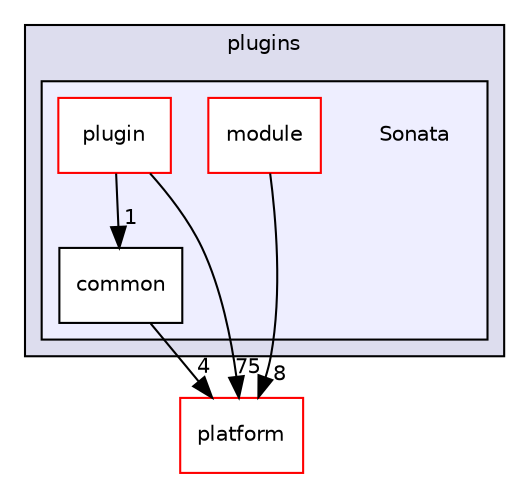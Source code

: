 digraph "bioexplorer/backend/plugins/Sonata" {
  compound=true
  node [ fontsize="10", fontname="Helvetica"];
  edge [ labelfontsize="10", labelfontname="Helvetica"];
  subgraph clusterdir_f1f9c636edd67c457aa0bf92847eca1a {
    graph [ bgcolor="#ddddee", pencolor="black", label="plugins" fontname="Helvetica", fontsize="10", URL="dir_f1f9c636edd67c457aa0bf92847eca1a.html"]
  subgraph clusterdir_708f202f5c67cf0588d273d79cc707c8 {
    graph [ bgcolor="#eeeeff", pencolor="black", label="" URL="dir_708f202f5c67cf0588d273d79cc707c8.html"];
    dir_708f202f5c67cf0588d273d79cc707c8 [shape=plaintext label="Sonata"];
  dir_26ddc90037ea0f279e3316cb1bad6b6d [shape=box label="common" fillcolor="white" style="filled" URL="dir_26ddc90037ea0f279e3316cb1bad6b6d.html"];
  dir_97ae30d42df5e4285ee3bd4240a32689 [shape=box label="module" fillcolor="white" style="filled" color="red" URL="dir_97ae30d42df5e4285ee3bd4240a32689.html"];
  dir_ad1e054ad47d824a391bc455c4fe0df7 [shape=box label="plugin" fillcolor="white" style="filled" color="red" URL="dir_ad1e054ad47d824a391bc455c4fe0df7.html"];
  }
  }
  dir_c5a52a81292cf9a5167198f4f346d6d9 [shape=box label="platform" fillcolor="white" style="filled" color="red" URL="dir_c5a52a81292cf9a5167198f4f346d6d9.html"];
  dir_97ae30d42df5e4285ee3bd4240a32689->dir_c5a52a81292cf9a5167198f4f346d6d9 [headlabel="8", labeldistance=1.5 headhref="dir_000026_000061.html"];
  dir_ad1e054ad47d824a391bc455c4fe0df7->dir_26ddc90037ea0f279e3316cb1bad6b6d [headlabel="1", labeldistance=1.5 headhref="dir_000030_000092.html"];
  dir_ad1e054ad47d824a391bc455c4fe0df7->dir_c5a52a81292cf9a5167198f4f346d6d9 [headlabel="75", labeldistance=1.5 headhref="dir_000030_000061.html"];
  dir_26ddc90037ea0f279e3316cb1bad6b6d->dir_c5a52a81292cf9a5167198f4f346d6d9 [headlabel="4", labeldistance=1.5 headhref="dir_000092_000061.html"];
}
